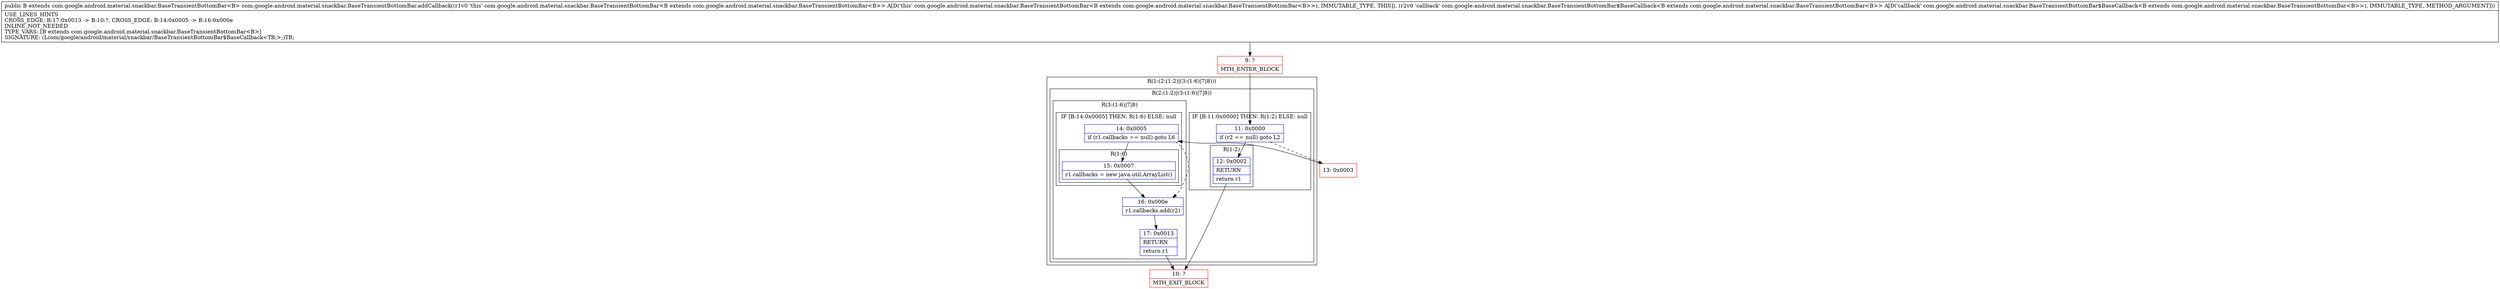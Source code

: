 digraph "CFG forcom.google.android.material.snackbar.BaseTransientBottomBar.addCallback(Lcom\/google\/android\/material\/snackbar\/BaseTransientBottomBar$BaseCallback;)Lcom\/google\/android\/material\/snackbar\/BaseTransientBottomBar;" {
subgraph cluster_Region_1079269543 {
label = "R(1:(2:(1:2)|(3:(1:6)|7|8)))";
node [shape=record,color=blue];
subgraph cluster_Region_191127428 {
label = "R(2:(1:2)|(3:(1:6)|7|8))";
node [shape=record,color=blue];
subgraph cluster_IfRegion_1061218212 {
label = "IF [B:11:0x0000] THEN: R(1:2) ELSE: null";
node [shape=record,color=blue];
Node_11 [shape=record,label="{11\:\ 0x0000|if (r2 == null) goto L2\l}"];
subgraph cluster_Region_532088601 {
label = "R(1:2)";
node [shape=record,color=blue];
Node_12 [shape=record,label="{12\:\ 0x0002|RETURN\l|return r1\l}"];
}
}
subgraph cluster_Region_2110059816 {
label = "R(3:(1:6)|7|8)";
node [shape=record,color=blue];
subgraph cluster_IfRegion_1425345899 {
label = "IF [B:14:0x0005] THEN: R(1:6) ELSE: null";
node [shape=record,color=blue];
Node_14 [shape=record,label="{14\:\ 0x0005|if (r1.callbacks == null) goto L6\l}"];
subgraph cluster_Region_1823522198 {
label = "R(1:6)";
node [shape=record,color=blue];
Node_15 [shape=record,label="{15\:\ 0x0007|r1.callbacks = new java.util.ArrayList()\l}"];
}
}
Node_16 [shape=record,label="{16\:\ 0x000e|r1.callbacks.add(r2)\l}"];
Node_17 [shape=record,label="{17\:\ 0x0013|RETURN\l|return r1\l}"];
}
}
}
Node_9 [shape=record,color=red,label="{9\:\ ?|MTH_ENTER_BLOCK\l}"];
Node_10 [shape=record,color=red,label="{10\:\ ?|MTH_EXIT_BLOCK\l}"];
Node_13 [shape=record,color=red,label="{13\:\ 0x0003}"];
MethodNode[shape=record,label="{public B extends com.google.android.material.snackbar.BaseTransientBottomBar\<B\> com.google.android.material.snackbar.BaseTransientBottomBar.addCallback((r1v0 'this' com.google.android.material.snackbar.BaseTransientBottomBar\<B extends com.google.android.material.snackbar.BaseTransientBottomBar\<B\>\> A[D('this' com.google.android.material.snackbar.BaseTransientBottomBar\<B extends com.google.android.material.snackbar.BaseTransientBottomBar\<B\>\>), IMMUTABLE_TYPE, THIS]), (r2v0 'callback' com.google.android.material.snackbar.BaseTransientBottomBar$BaseCallback\<B extends com.google.android.material.snackbar.BaseTransientBottomBar\<B\>\> A[D('callback' com.google.android.material.snackbar.BaseTransientBottomBar$BaseCallback\<B extends com.google.android.material.snackbar.BaseTransientBottomBar\<B\>\>), IMMUTABLE_TYPE, METHOD_ARGUMENT]))  | USE_LINES_HINTS\lCROSS_EDGE: B:17:0x0013 \-\> B:10:?, CROSS_EDGE: B:14:0x0005 \-\> B:16:0x000e\lINLINE_NOT_NEEDED\lTYPE_VARS: [B extends com.google.android.material.snackbar.BaseTransientBottomBar\<B\>]\lSIGNATURE: (Lcom\/google\/android\/material\/snackbar\/BaseTransientBottomBar$BaseCallback\<TB;\>;)TB;\l}"];
MethodNode -> Node_9;Node_11 -> Node_12;
Node_11 -> Node_13[style=dashed];
Node_12 -> Node_10;
Node_14 -> Node_15;
Node_14 -> Node_16[style=dashed];
Node_15 -> Node_16;
Node_16 -> Node_17;
Node_17 -> Node_10;
Node_9 -> Node_11;
Node_13 -> Node_14;
}

